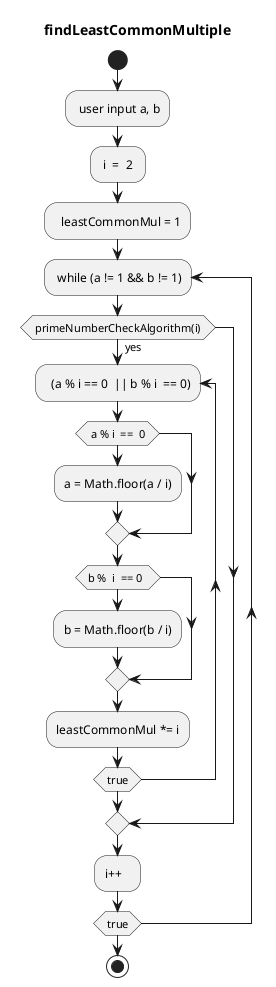
@startuml findGreatestCommonDivisor
title findLeastCommonMultiple
start
: user input a, b;
: i  =  2 ; 
:  leastCommonMul = 1;    
repeat: while (a != 1 && b != 1) 
if ( primeNumberCheckAlgorithm(i) ) then ( yes)
    repeat :  (a % i == 0  || b % i  == 0)    
    if ( a % i  ==  0 ) 
      :a = Math.floor(a / i);
    endif  
    if(b %  i  == 0  ) 
      :b = Math.floor(b / i);
    endif
    :leastCommonMul *= i; 
    repeat  while (true)   

endif  
:i++   ; 
repeat while (true)
stop
@enduml